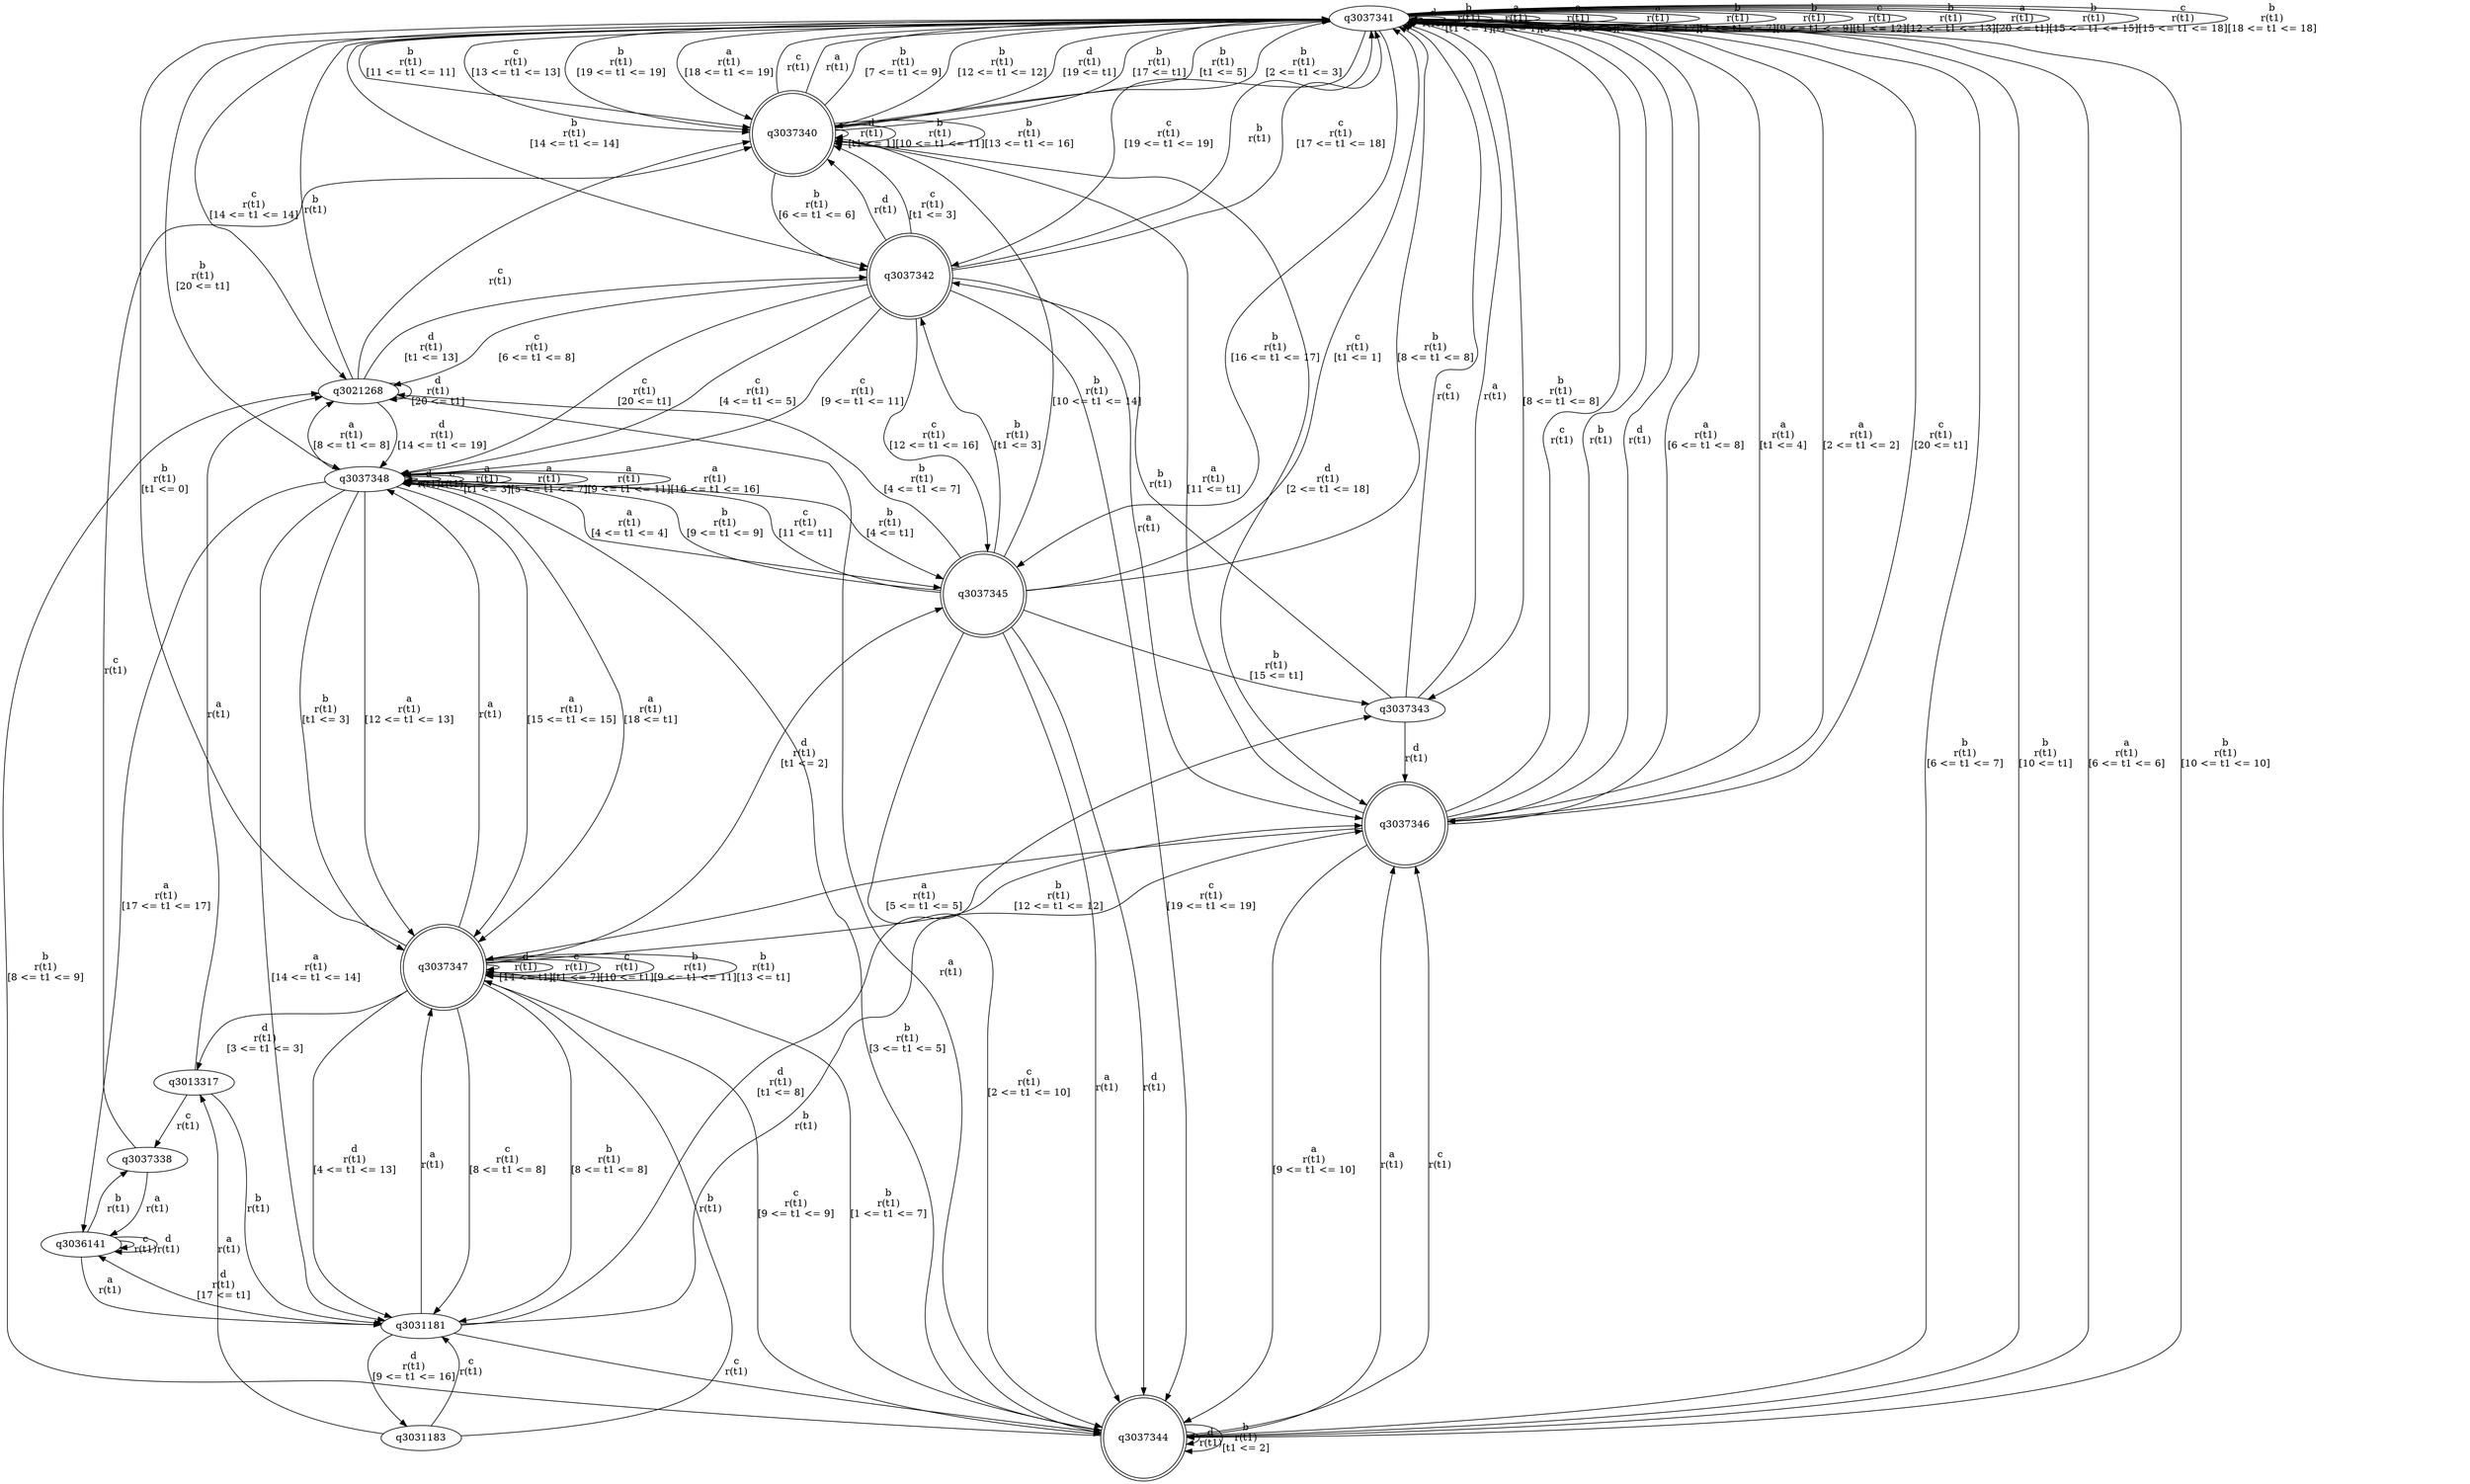digraph "tests_1/test14/solution101/solution_verwer" {
	q3037341[label=q3037341]
	q3037340[label=q3037340 shape=doublecircle]
	q3037346[label=q3037346 shape=doublecircle]
	q3037344[label=q3037344 shape=doublecircle]
	q3037348[label=q3037348]
	q3037345[label=q3037345 shape=doublecircle]
	q3037342[label=q3037342 shape=doublecircle]
	q3021268[label=q3021268]
	q3037343[label=q3037343]
	q3031181[label=q3031181]
	q3037347[label=q3037347 shape=doublecircle]
	q3013317[label=q3013317]
	q3037338[label=q3037338]
	q3036141[label=q3036141]
	q3031183[label=q3031183]
	q3037341 -> q3037341[label="d\nr(t1)\n"]
	q3037341 -> q3037341[label="b\nr(t1)\n[t1 <= 1]"]
	q3037341 -> q3037341[label="a\nr(t1)\n[t1 <= 1]"]
	q3037341 -> q3037340[label="b\nr(t1)\n[2 <= t1 <= 3]"]
	q3037340 -> q3037341[label="c\nr(t1)\n"]
	q3037340 -> q3037341[label="a\nr(t1)\n"]
	q3037340 -> q3037340[label="d\nr(t1)\n[t1 <= 1]"]
	q3037340 -> q3037341[label="b\nr(t1)\n[7 <= t1 <= 9]"]
	q3037340 -> q3037340[label="b\nr(t1)\n[10 <= t1 <= 11]"]
	q3037340 -> q3037341[label="b\nr(t1)\n[12 <= t1 <= 12]"]
	q3037340 -> q3037341[label="d\nr(t1)\n[19 <= t1]"]
	q3037340 -> q3037341[label="b\nr(t1)\n[17 <= t1]"]
	q3037340 -> q3037340[label="b\nr(t1)\n[13 <= t1 <= 16]"]
	q3037340 -> q3037346[label="d\nr(t1)\n[2 <= t1 <= 18]"]
	q3037346 -> q3037341[label="c\nr(t1)\n"]
	q3037346 -> q3037341[label="b\nr(t1)\n"]
	q3037346 -> q3037341[label="d\nr(t1)\n"]
	q3037346 -> q3037341[label="a\nr(t1)\n[6 <= t1 <= 8]"]
	q3037346 -> q3037344[label="a\nr(t1)\n[9 <= t1 <= 10]"]
	q3037344 -> q3037346[label="a\nr(t1)\n"]
	q3037344 -> q3037346[label="c\nr(t1)\n"]
	q3037344 -> q3037344[label="d\nr(t1)\n"]
	q3037344 -> q3037344[label="b\nr(t1)\n[t1 <= 2]"]
	q3037344 -> q3037348[label="b\nr(t1)\n[3 <= t1 <= 5]"]
	q3037348 -> q3037348[label="d\nr(t1)\n"]
	q3037348 -> q3037348[label="c\nr(t1)\n"]
	q3037348 -> q3037345[label="b\nr(t1)\n[4 <= t1]"]
	q3037345 -> q3037344[label="a\nr(t1)\n"]
	q3037345 -> q3037344[label="d\nr(t1)\n"]
	q3037345 -> q3037342[label="b\nr(t1)\n[t1 <= 3]"]
	q3037342 -> q3037346[label="a\nr(t1)\n"]
	q3037342 -> q3037340[label="d\nr(t1)\n"]
	q3037342 -> q3037341[label="b\nr(t1)\n"]
	q3037342 -> q3037345[label="c\nr(t1)\n[12 <= t1 <= 16]"]
	q3037342 -> q3037341[label="c\nr(t1)\n[17 <= t1 <= 18]"]
	q3037342 -> q3037344[label="c\nr(t1)\n[19 <= t1 <= 19]"]
	q3037342 -> q3037348[label="c\nr(t1)\n[20 <= t1]"]
	q3037342 -> q3037340[label="c\nr(t1)\n[t1 <= 3]"]
	q3037342 -> q3037348[label="c\nr(t1)\n[4 <= t1 <= 5]"]
	q3037342 -> q3021268[label="c\nr(t1)\n[6 <= t1 <= 8]"]
	q3021268 -> q3037340[label="c\nr(t1)\n"]
	q3021268 -> q3037341[label="b\nr(t1)\n"]
	q3021268 -> q3037344[label="a\nr(t1)\n"]
	q3021268 -> q3037342[label="d\nr(t1)\n[t1 <= 13]"]
	q3021268 -> q3037348[label="d\nr(t1)\n[14 <= t1 <= 19]"]
	q3021268 -> q3021268[label="d\nr(t1)\n[20 <= t1]"]
	q3037342 -> q3037348[label="c\nr(t1)\n[9 <= t1 <= 11]"]
	q3037345 -> q3037341[label="c\nr(t1)\n[t1 <= 1]"]
	q3037345 -> q3021268[label="b\nr(t1)\n[4 <= t1 <= 7]"]
	q3037345 -> q3037344[label="c\nr(t1)\n[2 <= t1 <= 10]"]
	q3037345 -> q3037341[label="b\nr(t1)\n[8 <= t1 <= 8]"]
	q3037345 -> q3037348[label="b\nr(t1)\n[9 <= t1 <= 9]"]
	q3037345 -> q3037340[label="b\nr(t1)\n[10 <= t1 <= 14]"]
	q3037345 -> q3037343[label="b\nr(t1)\n[15 <= t1]"]
	q3037343 -> q3037346[label="d\nr(t1)\n"]
	q3037343 -> q3037342[label="b\nr(t1)\n"]
	q3037343 -> q3037341[label="c\nr(t1)\n"]
	q3037343 -> q3037341[label="a\nr(t1)\n"]
	q3037345 -> q3037348[label="c\nr(t1)\n[11 <= t1]"]
	q3037348 -> q3037348[label="a\nr(t1)\n[t1 <= 3]"]
	q3037348 -> q3037345[label="a\nr(t1)\n[4 <= t1 <= 4]"]
	q3037348 -> q3037348[label="a\nr(t1)\n[5 <= t1 <= 7]"]
	q3037348 -> q3021268[label="a\nr(t1)\n[8 <= t1 <= 8]"]
	q3037348 -> q3037348[label="a\nr(t1)\n[9 <= t1 <= 11]"]
	q3037348 -> q3031181[label="a\nr(t1)\n[14 <= t1 <= 14]"]
	q3031181 -> q3037347[label="a\nr(t1)\n"]
	q3037347 -> q3037348[label="a\nr(t1)\n"]
	q3037347 -> q3037347[label="d\nr(t1)\n[14 <= t1]"]
	q3037347 -> q3037347[label="c\nr(t1)\n[t1 <= 7]"]
	q3037347 -> q3037341[label="b\nr(t1)\n[t1 <= 0]"]
	q3037347 -> q3031181[label="c\nr(t1)\n[8 <= t1 <= 8]"]
	q3037347 -> q3037344[label="b\nr(t1)\n[1 <= t1 <= 7]"]
	q3037347 -> q3037344[label="c\nr(t1)\n[9 <= t1 <= 9]"]
	q3037347 -> q3037347[label="c\nr(t1)\n[10 <= t1]"]
	q3037347 -> q3037345[label="d\nr(t1)\n[t1 <= 2]"]
	q3037347 -> q3031181[label="b\nr(t1)\n[8 <= t1 <= 8]"]
	q3037347 -> q3037347[label="b\nr(t1)\n[9 <= t1 <= 11]"]
	q3037347 -> q3037346[label="b\nr(t1)\n[12 <= t1 <= 12]"]
	q3037347 -> q3037347[label="b\nr(t1)\n[13 <= t1]"]
	q3037347 -> q3013317[label="d\nr(t1)\n[3 <= t1 <= 3]"]
	q3013317 -> q3021268[label="a\nr(t1)\n"]
	q3013317 -> q3037338[label="c\nr(t1)\n"]
	q3037338 -> q3036141[label="a\nr(t1)\n"]
	q3036141 -> q3031181[label="a\nr(t1)\n"]
	q3036141 -> q3036141[label="c\nr(t1)\n"]
	q3036141 -> q3036141[label="d\nr(t1)\n"]
	q3036141 -> q3037338[label="b\nr(t1)\n"]
	q3037338 -> q3037340[label="c\nr(t1)\n"]
	q3013317 -> q3031181[label="b\nr(t1)\n"]
	q3037347 -> q3031181[label="d\nr(t1)\n[4 <= t1 <= 13]"]
	q3031181 -> q3037344[label="c\nr(t1)\n"]
	q3031181 -> q3037346[label="b\nr(t1)\n"]
	q3031181 -> q3037343[label="d\nr(t1)\n[t1 <= 8]"]
	q3031181 -> q3036141[label="d\nr(t1)\n[17 <= t1]"]
	q3031181 -> q3031183[label="d\nr(t1)\n[9 <= t1 <= 16]"]
	q3031183 -> q3013317[label="a\nr(t1)\n"]
	q3031183 -> q3037347[label="b\nr(t1)\n"]
	q3031183 -> q3031181[label="c\nr(t1)\n"]
	q3037348 -> q3037347[label="a\nr(t1)\n[15 <= t1 <= 15]"]
	q3037348 -> q3037348[label="a\nr(t1)\n[16 <= t1 <= 16]"]
	q3037348 -> q3036141[label="a\nr(t1)\n[17 <= t1 <= 17]"]
	q3037348 -> q3037347[label="a\nr(t1)\n[18 <= t1]"]
	q3037348 -> q3037347[label="b\nr(t1)\n[t1 <= 3]"]
	q3037348 -> q3037347[label="a\nr(t1)\n[12 <= t1 <= 13]"]
	q3037344 -> q3037341[label="b\nr(t1)\n[6 <= t1 <= 7]"]
	q3037344 -> q3037341[label="b\nr(t1)\n[10 <= t1]"]
	q3037344 -> q3021268[label="b\nr(t1)\n[8 <= t1 <= 9]"]
	q3037346 -> q3037340[label="a\nr(t1)\n[11 <= t1]"]
	q3037346 -> q3037341[label="a\nr(t1)\n[t1 <= 4]"]
	q3037346 -> q3037347[label="a\nr(t1)\n[5 <= t1 <= 5]"]
	q3037340 -> q3037341[label="b\nr(t1)\n[t1 <= 5]"]
	q3037340 -> q3037342[label="b\nr(t1)\n[6 <= t1 <= 6]"]
	q3037341 -> q3037346[label="a\nr(t1)\n[2 <= t1 <= 2]"]
	q3037341 -> q3037341[label="a\nr(t1)\n[3 <= t1 <= 5]"]
	q3037341 -> q3037344[label="a\nr(t1)\n[6 <= t1 <= 6]"]
	q3037341 -> q3037341[label="a\nr(t1)\n[7 <= t1 <= 17]"]
	q3037341 -> q3037341[label="b\nr(t1)\n[4 <= t1 <= 7]"]
	q3037341 -> q3037343[label="b\nr(t1)\n[8 <= t1 <= 8]"]
	q3037341 -> q3037341[label="b\nr(t1)\n[9 <= t1 <= 9]"]
	q3037341 -> q3037344[label="b\nr(t1)\n[10 <= t1 <= 10]"]
	q3037341 -> q3037340[label="b\nr(t1)\n[11 <= t1 <= 11]"]
	q3037341 -> q3037340[label="c\nr(t1)\n[13 <= t1 <= 13]"]
	q3037341 -> q3021268[label="c\nr(t1)\n[14 <= t1 <= 14]"]
	q3037341 -> q3037341[label="c\nr(t1)\n[t1 <= 12]"]
	q3037341 -> q3037341[label="b\nr(t1)\n[12 <= t1 <= 13]"]
	q3037341 -> q3037342[label="b\nr(t1)\n[14 <= t1 <= 14]"]
	q3037341 -> q3037341[label="a\nr(t1)\n[20 <= t1]"]
	q3037341 -> q3037341[label="b\nr(t1)\n[15 <= t1 <= 15]"]
	q3037341 -> q3037341[label="c\nr(t1)\n[15 <= t1 <= 18]"]
	q3037341 -> q3037342[label="c\nr(t1)\n[19 <= t1 <= 19]"]
	q3037341 -> q3037346[label="c\nr(t1)\n[20 <= t1]"]
	q3037341 -> q3037341[label="b\nr(t1)\n[18 <= t1 <= 18]"]
	q3037341 -> q3037340[label="b\nr(t1)\n[19 <= t1 <= 19]"]
	q3037341 -> q3037348[label="b\nr(t1)\n[20 <= t1]"]
	q3037341 -> q3037340[label="a\nr(t1)\n[18 <= t1 <= 19]"]
	q3037341 -> q3037345[label="b\nr(t1)\n[16 <= t1 <= 17]"]
}
